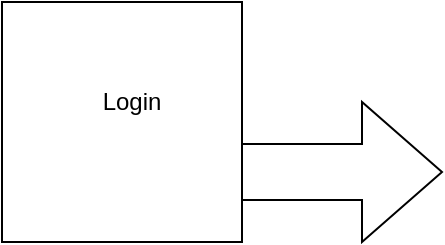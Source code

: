 <mxfile version="14.6.13" type="github">
  <diagram id="9P2wy7Xop65OuSLC-s6k" name="Page-1">
    <mxGraphModel dx="956" dy="534" grid="1" gridSize="10" guides="1" tooltips="1" connect="1" arrows="1" fold="1" page="1" pageScale="1" pageWidth="827" pageHeight="1169" math="0" shadow="0">
      <root>
        <mxCell id="0" />
        <mxCell id="1" parent="0" />
        <mxCell id="sijyfpa68olpAA5hHK4S-1" value="" style="whiteSpace=wrap;html=1;aspect=fixed;" vertex="1" parent="1">
          <mxGeometry x="270" y="40" width="120" height="120" as="geometry" />
        </mxCell>
        <mxCell id="sijyfpa68olpAA5hHK4S-2" value="Login" style="text;html=1;strokeColor=none;fillColor=none;align=center;verticalAlign=middle;whiteSpace=wrap;rounded=0;" vertex="1" parent="1">
          <mxGeometry x="300" y="80" width="70" height="20" as="geometry" />
        </mxCell>
        <mxCell id="sijyfpa68olpAA5hHK4S-3" value="" style="html=1;shadow=0;dashed=0;align=center;verticalAlign=middle;shape=mxgraph.arrows2.arrow;dy=0.6;dx=40;notch=0;" vertex="1" parent="1">
          <mxGeometry x="390" y="90" width="100" height="70" as="geometry" />
        </mxCell>
      </root>
    </mxGraphModel>
  </diagram>
</mxfile>
